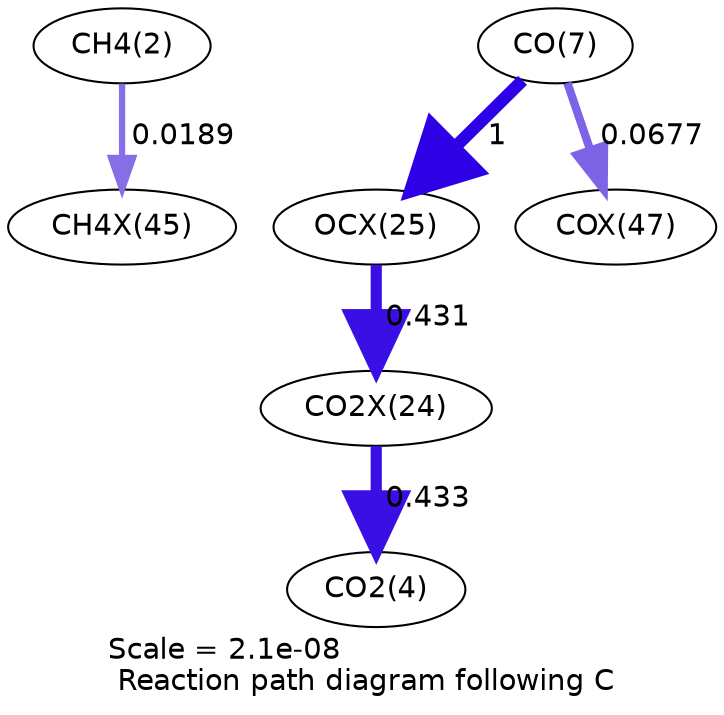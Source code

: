 digraph reaction_paths {
center=1;
s4 -> s51[fontname="Helvetica", penwidth=3.01, arrowsize=1.5, color="0.7, 0.519, 0.9"
, label=" 0.0189"];
s9 -> s47[fontname="Helvetica", penwidth=6, arrowsize=3, color="0.7, 1.5, 0.9"
, label=" 1"];
s9 -> s53[fontname="Helvetica", penwidth=3.97, arrowsize=1.98, color="0.7, 0.568, 0.9"
, label=" 0.0677"];
s47 -> s46[fontname="Helvetica", penwidth=5.36, arrowsize=2.68, color="0.7, 0.931, 0.9"
, label=" 0.431"];
s46 -> s6[fontname="Helvetica", penwidth=5.37, arrowsize=2.68, color="0.7, 0.933, 0.9"
, label=" 0.433"];
s4 [ fontname="Helvetica", label="CH4(2)"];
s6 [ fontname="Helvetica", label="CO2(4)"];
s9 [ fontname="Helvetica", label="CO(7)"];
s46 [ fontname="Helvetica", label="CO2X(24)"];
s47 [ fontname="Helvetica", label="OCX(25)"];
s51 [ fontname="Helvetica", label="CH4X(45)"];
s53 [ fontname="Helvetica", label="COX(47)"];
 label = "Scale = 2.1e-08\l Reaction path diagram following C";
 fontname = "Helvetica";
}

